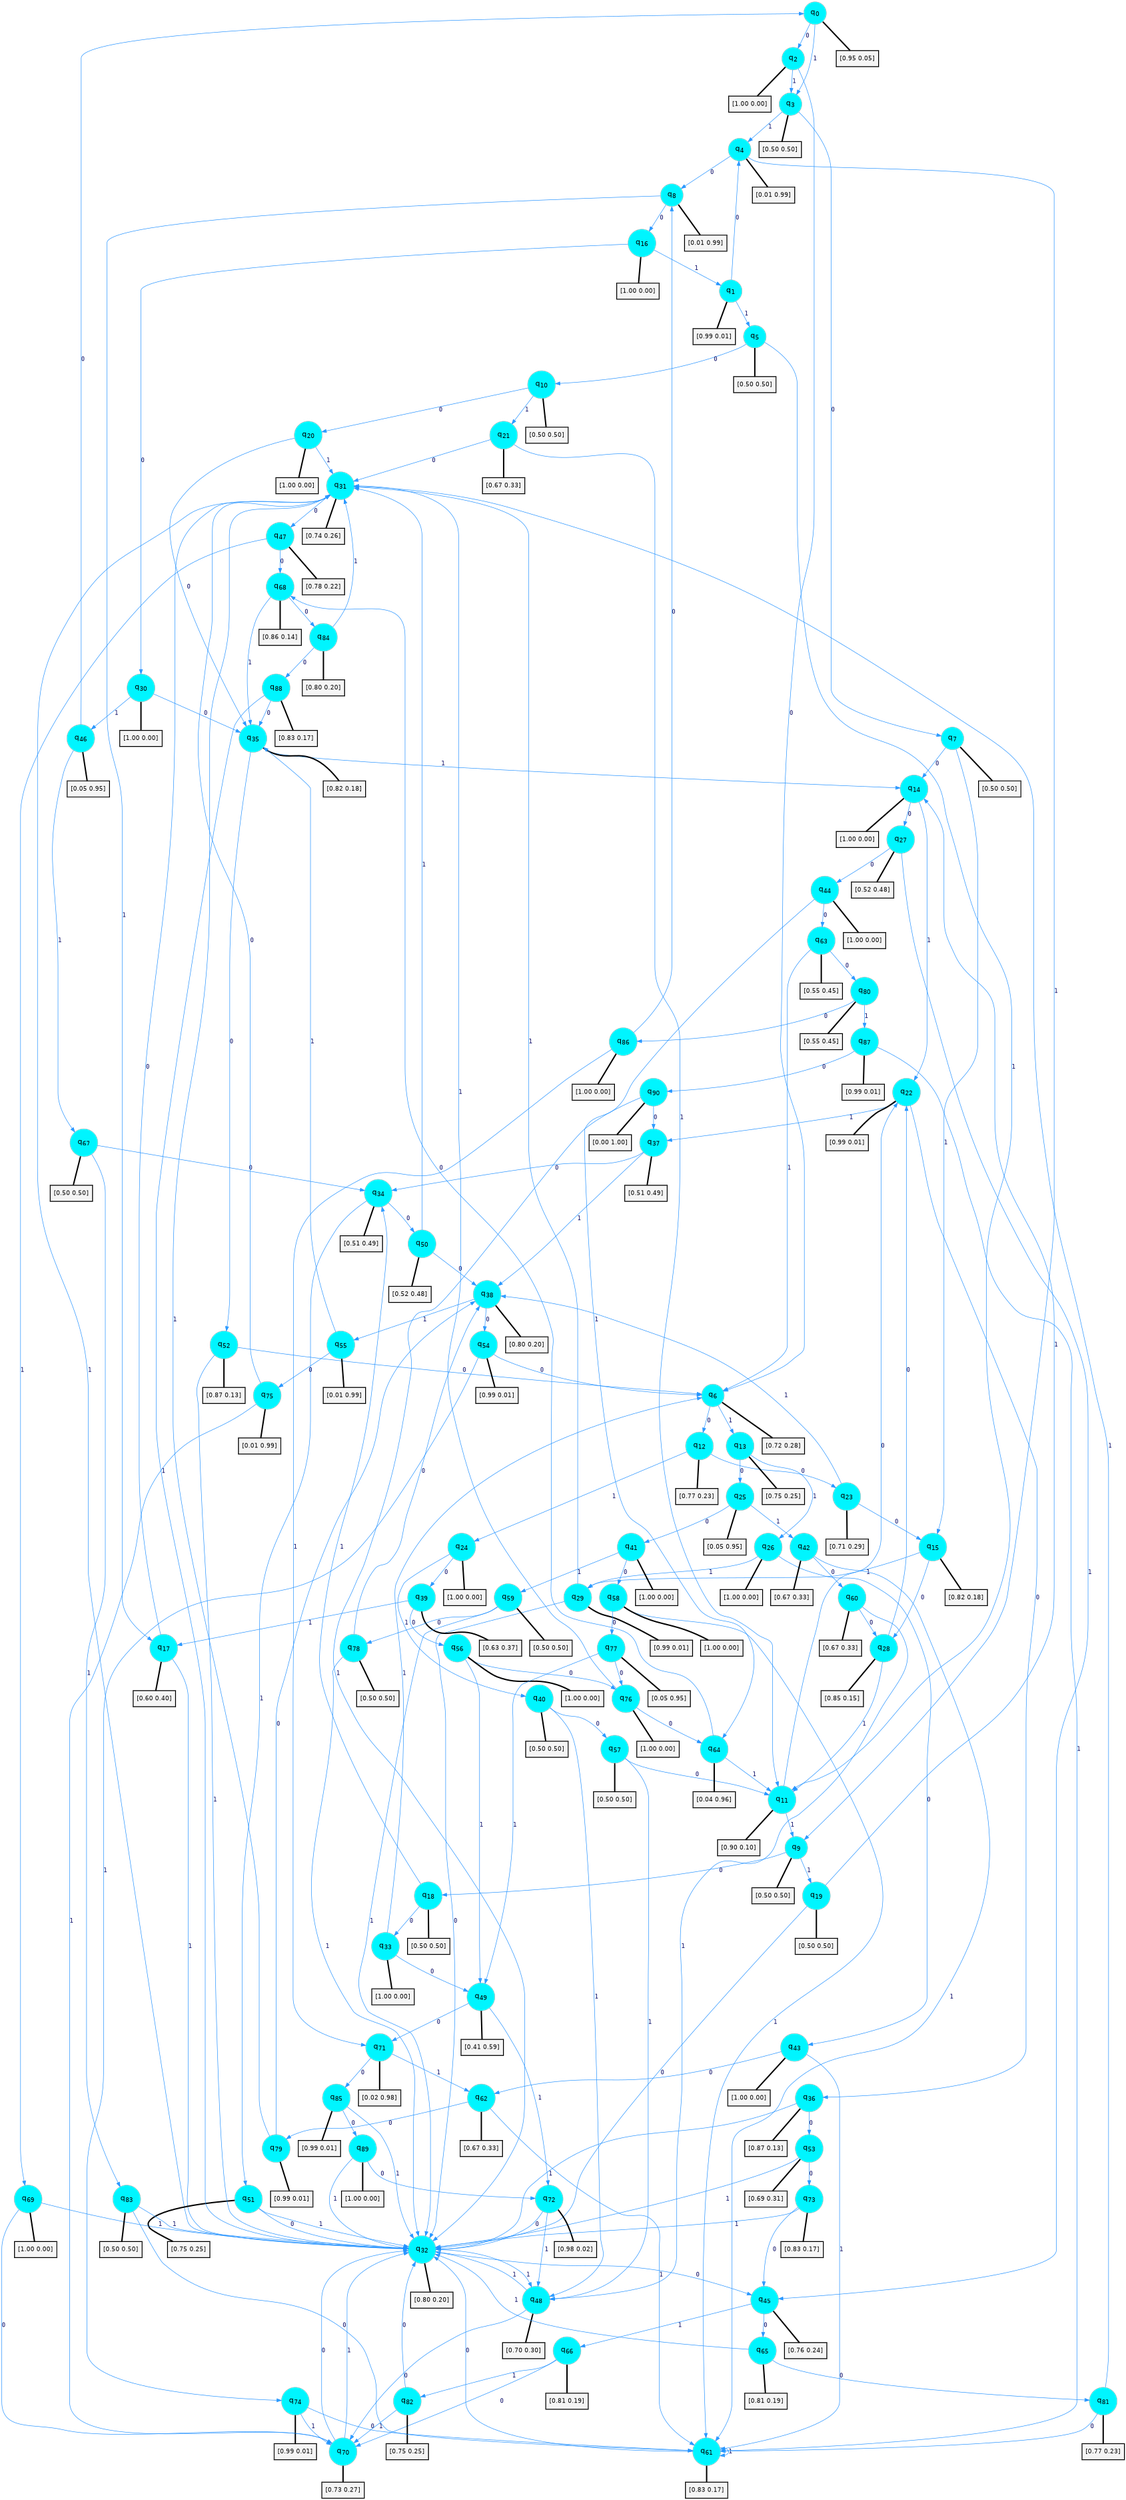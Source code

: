 digraph G {
graph [
bgcolor=transparent, dpi=300, rankdir=TD, size="40,25"];
node [
color=gray, fillcolor=turquoise1, fontcolor=black, fontname=Helvetica, fontsize=16, fontweight=bold, shape=circle, style=filled];
edge [
arrowsize=1, color=dodgerblue1, fontcolor=midnightblue, fontname=courier, fontweight=bold, penwidth=1, style=solid, weight=20];
0[label=<q<SUB>0</SUB>>];
1[label=<q<SUB>1</SUB>>];
2[label=<q<SUB>2</SUB>>];
3[label=<q<SUB>3</SUB>>];
4[label=<q<SUB>4</SUB>>];
5[label=<q<SUB>5</SUB>>];
6[label=<q<SUB>6</SUB>>];
7[label=<q<SUB>7</SUB>>];
8[label=<q<SUB>8</SUB>>];
9[label=<q<SUB>9</SUB>>];
10[label=<q<SUB>10</SUB>>];
11[label=<q<SUB>11</SUB>>];
12[label=<q<SUB>12</SUB>>];
13[label=<q<SUB>13</SUB>>];
14[label=<q<SUB>14</SUB>>];
15[label=<q<SUB>15</SUB>>];
16[label=<q<SUB>16</SUB>>];
17[label=<q<SUB>17</SUB>>];
18[label=<q<SUB>18</SUB>>];
19[label=<q<SUB>19</SUB>>];
20[label=<q<SUB>20</SUB>>];
21[label=<q<SUB>21</SUB>>];
22[label=<q<SUB>22</SUB>>];
23[label=<q<SUB>23</SUB>>];
24[label=<q<SUB>24</SUB>>];
25[label=<q<SUB>25</SUB>>];
26[label=<q<SUB>26</SUB>>];
27[label=<q<SUB>27</SUB>>];
28[label=<q<SUB>28</SUB>>];
29[label=<q<SUB>29</SUB>>];
30[label=<q<SUB>30</SUB>>];
31[label=<q<SUB>31</SUB>>];
32[label=<q<SUB>32</SUB>>];
33[label=<q<SUB>33</SUB>>];
34[label=<q<SUB>34</SUB>>];
35[label=<q<SUB>35</SUB>>];
36[label=<q<SUB>36</SUB>>];
37[label=<q<SUB>37</SUB>>];
38[label=<q<SUB>38</SUB>>];
39[label=<q<SUB>39</SUB>>];
40[label=<q<SUB>40</SUB>>];
41[label=<q<SUB>41</SUB>>];
42[label=<q<SUB>42</SUB>>];
43[label=<q<SUB>43</SUB>>];
44[label=<q<SUB>44</SUB>>];
45[label=<q<SUB>45</SUB>>];
46[label=<q<SUB>46</SUB>>];
47[label=<q<SUB>47</SUB>>];
48[label=<q<SUB>48</SUB>>];
49[label=<q<SUB>49</SUB>>];
50[label=<q<SUB>50</SUB>>];
51[label=<q<SUB>51</SUB>>];
52[label=<q<SUB>52</SUB>>];
53[label=<q<SUB>53</SUB>>];
54[label=<q<SUB>54</SUB>>];
55[label=<q<SUB>55</SUB>>];
56[label=<q<SUB>56</SUB>>];
57[label=<q<SUB>57</SUB>>];
58[label=<q<SUB>58</SUB>>];
59[label=<q<SUB>59</SUB>>];
60[label=<q<SUB>60</SUB>>];
61[label=<q<SUB>61</SUB>>];
62[label=<q<SUB>62</SUB>>];
63[label=<q<SUB>63</SUB>>];
64[label=<q<SUB>64</SUB>>];
65[label=<q<SUB>65</SUB>>];
66[label=<q<SUB>66</SUB>>];
67[label=<q<SUB>67</SUB>>];
68[label=<q<SUB>68</SUB>>];
69[label=<q<SUB>69</SUB>>];
70[label=<q<SUB>70</SUB>>];
71[label=<q<SUB>71</SUB>>];
72[label=<q<SUB>72</SUB>>];
73[label=<q<SUB>73</SUB>>];
74[label=<q<SUB>74</SUB>>];
75[label=<q<SUB>75</SUB>>];
76[label=<q<SUB>76</SUB>>];
77[label=<q<SUB>77</SUB>>];
78[label=<q<SUB>78</SUB>>];
79[label=<q<SUB>79</SUB>>];
80[label=<q<SUB>80</SUB>>];
81[label=<q<SUB>81</SUB>>];
82[label=<q<SUB>82</SUB>>];
83[label=<q<SUB>83</SUB>>];
84[label=<q<SUB>84</SUB>>];
85[label=<q<SUB>85</SUB>>];
86[label=<q<SUB>86</SUB>>];
87[label=<q<SUB>87</SUB>>];
88[label=<q<SUB>88</SUB>>];
89[label=<q<SUB>89</SUB>>];
90[label=<q<SUB>90</SUB>>];
91[label="[0.95 0.05]", shape=box,fontcolor=black, fontname=Helvetica, fontsize=14, penwidth=2, fillcolor=whitesmoke,color=black];
92[label="[0.99 0.01]", shape=box,fontcolor=black, fontname=Helvetica, fontsize=14, penwidth=2, fillcolor=whitesmoke,color=black];
93[label="[1.00 0.00]", shape=box,fontcolor=black, fontname=Helvetica, fontsize=14, penwidth=2, fillcolor=whitesmoke,color=black];
94[label="[0.50 0.50]", shape=box,fontcolor=black, fontname=Helvetica, fontsize=14, penwidth=2, fillcolor=whitesmoke,color=black];
95[label="[0.01 0.99]", shape=box,fontcolor=black, fontname=Helvetica, fontsize=14, penwidth=2, fillcolor=whitesmoke,color=black];
96[label="[0.50 0.50]", shape=box,fontcolor=black, fontname=Helvetica, fontsize=14, penwidth=2, fillcolor=whitesmoke,color=black];
97[label="[0.72 0.28]", shape=box,fontcolor=black, fontname=Helvetica, fontsize=14, penwidth=2, fillcolor=whitesmoke,color=black];
98[label="[0.50 0.50]", shape=box,fontcolor=black, fontname=Helvetica, fontsize=14, penwidth=2, fillcolor=whitesmoke,color=black];
99[label="[0.01 0.99]", shape=box,fontcolor=black, fontname=Helvetica, fontsize=14, penwidth=2, fillcolor=whitesmoke,color=black];
100[label="[0.50 0.50]", shape=box,fontcolor=black, fontname=Helvetica, fontsize=14, penwidth=2, fillcolor=whitesmoke,color=black];
101[label="[0.50 0.50]", shape=box,fontcolor=black, fontname=Helvetica, fontsize=14, penwidth=2, fillcolor=whitesmoke,color=black];
102[label="[0.90 0.10]", shape=box,fontcolor=black, fontname=Helvetica, fontsize=14, penwidth=2, fillcolor=whitesmoke,color=black];
103[label="[0.77 0.23]", shape=box,fontcolor=black, fontname=Helvetica, fontsize=14, penwidth=2, fillcolor=whitesmoke,color=black];
104[label="[0.75 0.25]", shape=box,fontcolor=black, fontname=Helvetica, fontsize=14, penwidth=2, fillcolor=whitesmoke,color=black];
105[label="[1.00 0.00]", shape=box,fontcolor=black, fontname=Helvetica, fontsize=14, penwidth=2, fillcolor=whitesmoke,color=black];
106[label="[0.82 0.18]", shape=box,fontcolor=black, fontname=Helvetica, fontsize=14, penwidth=2, fillcolor=whitesmoke,color=black];
107[label="[1.00 0.00]", shape=box,fontcolor=black, fontname=Helvetica, fontsize=14, penwidth=2, fillcolor=whitesmoke,color=black];
108[label="[0.60 0.40]", shape=box,fontcolor=black, fontname=Helvetica, fontsize=14, penwidth=2, fillcolor=whitesmoke,color=black];
109[label="[0.50 0.50]", shape=box,fontcolor=black, fontname=Helvetica, fontsize=14, penwidth=2, fillcolor=whitesmoke,color=black];
110[label="[0.50 0.50]", shape=box,fontcolor=black, fontname=Helvetica, fontsize=14, penwidth=2, fillcolor=whitesmoke,color=black];
111[label="[1.00 0.00]", shape=box,fontcolor=black, fontname=Helvetica, fontsize=14, penwidth=2, fillcolor=whitesmoke,color=black];
112[label="[0.67 0.33]", shape=box,fontcolor=black, fontname=Helvetica, fontsize=14, penwidth=2, fillcolor=whitesmoke,color=black];
113[label="[0.99 0.01]", shape=box,fontcolor=black, fontname=Helvetica, fontsize=14, penwidth=2, fillcolor=whitesmoke,color=black];
114[label="[0.71 0.29]", shape=box,fontcolor=black, fontname=Helvetica, fontsize=14, penwidth=2, fillcolor=whitesmoke,color=black];
115[label="[1.00 0.00]", shape=box,fontcolor=black, fontname=Helvetica, fontsize=14, penwidth=2, fillcolor=whitesmoke,color=black];
116[label="[0.05 0.95]", shape=box,fontcolor=black, fontname=Helvetica, fontsize=14, penwidth=2, fillcolor=whitesmoke,color=black];
117[label="[1.00 0.00]", shape=box,fontcolor=black, fontname=Helvetica, fontsize=14, penwidth=2, fillcolor=whitesmoke,color=black];
118[label="[0.52 0.48]", shape=box,fontcolor=black, fontname=Helvetica, fontsize=14, penwidth=2, fillcolor=whitesmoke,color=black];
119[label="[0.85 0.15]", shape=box,fontcolor=black, fontname=Helvetica, fontsize=14, penwidth=2, fillcolor=whitesmoke,color=black];
120[label="[0.99 0.01]", shape=box,fontcolor=black, fontname=Helvetica, fontsize=14, penwidth=2, fillcolor=whitesmoke,color=black];
121[label="[1.00 0.00]", shape=box,fontcolor=black, fontname=Helvetica, fontsize=14, penwidth=2, fillcolor=whitesmoke,color=black];
122[label="[0.74 0.26]", shape=box,fontcolor=black, fontname=Helvetica, fontsize=14, penwidth=2, fillcolor=whitesmoke,color=black];
123[label="[0.80 0.20]", shape=box,fontcolor=black, fontname=Helvetica, fontsize=14, penwidth=2, fillcolor=whitesmoke,color=black];
124[label="[1.00 0.00]", shape=box,fontcolor=black, fontname=Helvetica, fontsize=14, penwidth=2, fillcolor=whitesmoke,color=black];
125[label="[0.51 0.49]", shape=box,fontcolor=black, fontname=Helvetica, fontsize=14, penwidth=2, fillcolor=whitesmoke,color=black];
126[label="[0.82 0.18]", shape=box,fontcolor=black, fontname=Helvetica, fontsize=14, penwidth=2, fillcolor=whitesmoke,color=black];
127[label="[0.87 0.13]", shape=box,fontcolor=black, fontname=Helvetica, fontsize=14, penwidth=2, fillcolor=whitesmoke,color=black];
128[label="[0.51 0.49]", shape=box,fontcolor=black, fontname=Helvetica, fontsize=14, penwidth=2, fillcolor=whitesmoke,color=black];
129[label="[0.80 0.20]", shape=box,fontcolor=black, fontname=Helvetica, fontsize=14, penwidth=2, fillcolor=whitesmoke,color=black];
130[label="[0.63 0.37]", shape=box,fontcolor=black, fontname=Helvetica, fontsize=14, penwidth=2, fillcolor=whitesmoke,color=black];
131[label="[0.50 0.50]", shape=box,fontcolor=black, fontname=Helvetica, fontsize=14, penwidth=2, fillcolor=whitesmoke,color=black];
132[label="[1.00 0.00]", shape=box,fontcolor=black, fontname=Helvetica, fontsize=14, penwidth=2, fillcolor=whitesmoke,color=black];
133[label="[0.67 0.33]", shape=box,fontcolor=black, fontname=Helvetica, fontsize=14, penwidth=2, fillcolor=whitesmoke,color=black];
134[label="[1.00 0.00]", shape=box,fontcolor=black, fontname=Helvetica, fontsize=14, penwidth=2, fillcolor=whitesmoke,color=black];
135[label="[1.00 0.00]", shape=box,fontcolor=black, fontname=Helvetica, fontsize=14, penwidth=2, fillcolor=whitesmoke,color=black];
136[label="[0.76 0.24]", shape=box,fontcolor=black, fontname=Helvetica, fontsize=14, penwidth=2, fillcolor=whitesmoke,color=black];
137[label="[0.05 0.95]", shape=box,fontcolor=black, fontname=Helvetica, fontsize=14, penwidth=2, fillcolor=whitesmoke,color=black];
138[label="[0.78 0.22]", shape=box,fontcolor=black, fontname=Helvetica, fontsize=14, penwidth=2, fillcolor=whitesmoke,color=black];
139[label="[0.70 0.30]", shape=box,fontcolor=black, fontname=Helvetica, fontsize=14, penwidth=2, fillcolor=whitesmoke,color=black];
140[label="[0.41 0.59]", shape=box,fontcolor=black, fontname=Helvetica, fontsize=14, penwidth=2, fillcolor=whitesmoke,color=black];
141[label="[0.52 0.48]", shape=box,fontcolor=black, fontname=Helvetica, fontsize=14, penwidth=2, fillcolor=whitesmoke,color=black];
142[label="[0.75 0.25]", shape=box,fontcolor=black, fontname=Helvetica, fontsize=14, penwidth=2, fillcolor=whitesmoke,color=black];
143[label="[0.87 0.13]", shape=box,fontcolor=black, fontname=Helvetica, fontsize=14, penwidth=2, fillcolor=whitesmoke,color=black];
144[label="[0.69 0.31]", shape=box,fontcolor=black, fontname=Helvetica, fontsize=14, penwidth=2, fillcolor=whitesmoke,color=black];
145[label="[0.99 0.01]", shape=box,fontcolor=black, fontname=Helvetica, fontsize=14, penwidth=2, fillcolor=whitesmoke,color=black];
146[label="[0.01 0.99]", shape=box,fontcolor=black, fontname=Helvetica, fontsize=14, penwidth=2, fillcolor=whitesmoke,color=black];
147[label="[1.00 0.00]", shape=box,fontcolor=black, fontname=Helvetica, fontsize=14, penwidth=2, fillcolor=whitesmoke,color=black];
148[label="[0.50 0.50]", shape=box,fontcolor=black, fontname=Helvetica, fontsize=14, penwidth=2, fillcolor=whitesmoke,color=black];
149[label="[1.00 0.00]", shape=box,fontcolor=black, fontname=Helvetica, fontsize=14, penwidth=2, fillcolor=whitesmoke,color=black];
150[label="[0.50 0.50]", shape=box,fontcolor=black, fontname=Helvetica, fontsize=14, penwidth=2, fillcolor=whitesmoke,color=black];
151[label="[0.67 0.33]", shape=box,fontcolor=black, fontname=Helvetica, fontsize=14, penwidth=2, fillcolor=whitesmoke,color=black];
152[label="[0.83 0.17]", shape=box,fontcolor=black, fontname=Helvetica, fontsize=14, penwidth=2, fillcolor=whitesmoke,color=black];
153[label="[0.67 0.33]", shape=box,fontcolor=black, fontname=Helvetica, fontsize=14, penwidth=2, fillcolor=whitesmoke,color=black];
154[label="[0.55 0.45]", shape=box,fontcolor=black, fontname=Helvetica, fontsize=14, penwidth=2, fillcolor=whitesmoke,color=black];
155[label="[0.04 0.96]", shape=box,fontcolor=black, fontname=Helvetica, fontsize=14, penwidth=2, fillcolor=whitesmoke,color=black];
156[label="[0.81 0.19]", shape=box,fontcolor=black, fontname=Helvetica, fontsize=14, penwidth=2, fillcolor=whitesmoke,color=black];
157[label="[0.81 0.19]", shape=box,fontcolor=black, fontname=Helvetica, fontsize=14, penwidth=2, fillcolor=whitesmoke,color=black];
158[label="[0.50 0.50]", shape=box,fontcolor=black, fontname=Helvetica, fontsize=14, penwidth=2, fillcolor=whitesmoke,color=black];
159[label="[0.86 0.14]", shape=box,fontcolor=black, fontname=Helvetica, fontsize=14, penwidth=2, fillcolor=whitesmoke,color=black];
160[label="[1.00 0.00]", shape=box,fontcolor=black, fontname=Helvetica, fontsize=14, penwidth=2, fillcolor=whitesmoke,color=black];
161[label="[0.73 0.27]", shape=box,fontcolor=black, fontname=Helvetica, fontsize=14, penwidth=2, fillcolor=whitesmoke,color=black];
162[label="[0.02 0.98]", shape=box,fontcolor=black, fontname=Helvetica, fontsize=14, penwidth=2, fillcolor=whitesmoke,color=black];
163[label="[0.98 0.02]", shape=box,fontcolor=black, fontname=Helvetica, fontsize=14, penwidth=2, fillcolor=whitesmoke,color=black];
164[label="[0.83 0.17]", shape=box,fontcolor=black, fontname=Helvetica, fontsize=14, penwidth=2, fillcolor=whitesmoke,color=black];
165[label="[0.99 0.01]", shape=box,fontcolor=black, fontname=Helvetica, fontsize=14, penwidth=2, fillcolor=whitesmoke,color=black];
166[label="[0.01 0.99]", shape=box,fontcolor=black, fontname=Helvetica, fontsize=14, penwidth=2, fillcolor=whitesmoke,color=black];
167[label="[1.00 0.00]", shape=box,fontcolor=black, fontname=Helvetica, fontsize=14, penwidth=2, fillcolor=whitesmoke,color=black];
168[label="[0.05 0.95]", shape=box,fontcolor=black, fontname=Helvetica, fontsize=14, penwidth=2, fillcolor=whitesmoke,color=black];
169[label="[0.50 0.50]", shape=box,fontcolor=black, fontname=Helvetica, fontsize=14, penwidth=2, fillcolor=whitesmoke,color=black];
170[label="[0.99 0.01]", shape=box,fontcolor=black, fontname=Helvetica, fontsize=14, penwidth=2, fillcolor=whitesmoke,color=black];
171[label="[0.55 0.45]", shape=box,fontcolor=black, fontname=Helvetica, fontsize=14, penwidth=2, fillcolor=whitesmoke,color=black];
172[label="[0.77 0.23]", shape=box,fontcolor=black, fontname=Helvetica, fontsize=14, penwidth=2, fillcolor=whitesmoke,color=black];
173[label="[0.75 0.25]", shape=box,fontcolor=black, fontname=Helvetica, fontsize=14, penwidth=2, fillcolor=whitesmoke,color=black];
174[label="[0.50 0.50]", shape=box,fontcolor=black, fontname=Helvetica, fontsize=14, penwidth=2, fillcolor=whitesmoke,color=black];
175[label="[0.80 0.20]", shape=box,fontcolor=black, fontname=Helvetica, fontsize=14, penwidth=2, fillcolor=whitesmoke,color=black];
176[label="[0.99 0.01]", shape=box,fontcolor=black, fontname=Helvetica, fontsize=14, penwidth=2, fillcolor=whitesmoke,color=black];
177[label="[1.00 0.00]", shape=box,fontcolor=black, fontname=Helvetica, fontsize=14, penwidth=2, fillcolor=whitesmoke,color=black];
178[label="[0.99 0.01]", shape=box,fontcolor=black, fontname=Helvetica, fontsize=14, penwidth=2, fillcolor=whitesmoke,color=black];
179[label="[0.83 0.17]", shape=box,fontcolor=black, fontname=Helvetica, fontsize=14, penwidth=2, fillcolor=whitesmoke,color=black];
180[label="[1.00 0.00]", shape=box,fontcolor=black, fontname=Helvetica, fontsize=14, penwidth=2, fillcolor=whitesmoke,color=black];
181[label="[0.00 1.00]", shape=box,fontcolor=black, fontname=Helvetica, fontsize=14, penwidth=2, fillcolor=whitesmoke,color=black];
0->2 [label=0];
0->3 [label=1];
0->91 [arrowhead=none, penwidth=3,color=black];
1->4 [label=0];
1->5 [label=1];
1->92 [arrowhead=none, penwidth=3,color=black];
2->6 [label=0];
2->3 [label=1];
2->93 [arrowhead=none, penwidth=3,color=black];
3->7 [label=0];
3->4 [label=1];
3->94 [arrowhead=none, penwidth=3,color=black];
4->8 [label=0];
4->9 [label=1];
4->95 [arrowhead=none, penwidth=3,color=black];
5->10 [label=0];
5->11 [label=1];
5->96 [arrowhead=none, penwidth=3,color=black];
6->12 [label=0];
6->13 [label=1];
6->97 [arrowhead=none, penwidth=3,color=black];
7->14 [label=0];
7->15 [label=1];
7->98 [arrowhead=none, penwidth=3,color=black];
8->16 [label=0];
8->17 [label=1];
8->99 [arrowhead=none, penwidth=3,color=black];
9->18 [label=0];
9->19 [label=1];
9->100 [arrowhead=none, penwidth=3,color=black];
10->20 [label=0];
10->21 [label=1];
10->101 [arrowhead=none, penwidth=3,color=black];
11->22 [label=0];
11->9 [label=1];
11->102 [arrowhead=none, penwidth=3,color=black];
12->23 [label=0];
12->24 [label=1];
12->103 [arrowhead=none, penwidth=3,color=black];
13->25 [label=0];
13->26 [label=1];
13->104 [arrowhead=none, penwidth=3,color=black];
14->27 [label=0];
14->22 [label=1];
14->105 [arrowhead=none, penwidth=3,color=black];
15->28 [label=0];
15->29 [label=1];
15->106 [arrowhead=none, penwidth=3,color=black];
16->30 [label=0];
16->1 [label=1];
16->107 [arrowhead=none, penwidth=3,color=black];
17->31 [label=0];
17->32 [label=1];
17->108 [arrowhead=none, penwidth=3,color=black];
18->33 [label=0];
18->34 [label=1];
18->109 [arrowhead=none, penwidth=3,color=black];
19->32 [label=0];
19->14 [label=1];
19->110 [arrowhead=none, penwidth=3,color=black];
20->35 [label=0];
20->31 [label=1];
20->111 [arrowhead=none, penwidth=3,color=black];
21->31 [label=0];
21->11 [label=1];
21->112 [arrowhead=none, penwidth=3,color=black];
22->36 [label=0];
22->37 [label=1];
22->113 [arrowhead=none, penwidth=3,color=black];
23->15 [label=0];
23->38 [label=1];
23->114 [arrowhead=none, penwidth=3,color=black];
24->39 [label=0];
24->40 [label=1];
24->115 [arrowhead=none, penwidth=3,color=black];
25->41 [label=0];
25->42 [label=1];
25->116 [arrowhead=none, penwidth=3,color=black];
26->43 [label=0];
26->29 [label=1];
26->117 [arrowhead=none, penwidth=3,color=black];
27->44 [label=0];
27->45 [label=1];
27->118 [arrowhead=none, penwidth=3,color=black];
28->22 [label=0];
28->11 [label=1];
28->119 [arrowhead=none, penwidth=3,color=black];
29->32 [label=0];
29->31 [label=1];
29->120 [arrowhead=none, penwidth=3,color=black];
30->35 [label=0];
30->46 [label=1];
30->121 [arrowhead=none, penwidth=3,color=black];
31->47 [label=0];
31->32 [label=1];
31->122 [arrowhead=none, penwidth=3,color=black];
32->45 [label=0];
32->48 [label=1];
32->123 [arrowhead=none, penwidth=3,color=black];
33->49 [label=0];
33->6 [label=1];
33->124 [arrowhead=none, penwidth=3,color=black];
34->50 [label=0];
34->51 [label=1];
34->125 [arrowhead=none, penwidth=3,color=black];
35->52 [label=0];
35->14 [label=1];
35->126 [arrowhead=none, penwidth=3,color=black];
36->53 [label=0];
36->32 [label=1];
36->127 [arrowhead=none, penwidth=3,color=black];
37->34 [label=0];
37->38 [label=1];
37->128 [arrowhead=none, penwidth=3,color=black];
38->54 [label=0];
38->55 [label=1];
38->129 [arrowhead=none, penwidth=3,color=black];
39->56 [label=0];
39->17 [label=1];
39->130 [arrowhead=none, penwidth=3,color=black];
40->57 [label=0];
40->48 [label=1];
40->131 [arrowhead=none, penwidth=3,color=black];
41->58 [label=0];
41->59 [label=1];
41->132 [arrowhead=none, penwidth=3,color=black];
42->60 [label=0];
42->61 [label=1];
42->133 [arrowhead=none, penwidth=3,color=black];
43->62 [label=0];
43->61 [label=1];
43->134 [arrowhead=none, penwidth=3,color=black];
44->63 [label=0];
44->64 [label=1];
44->135 [arrowhead=none, penwidth=3,color=black];
45->65 [label=0];
45->66 [label=1];
45->136 [arrowhead=none, penwidth=3,color=black];
46->0 [label=0];
46->67 [label=1];
46->137 [arrowhead=none, penwidth=3,color=black];
47->68 [label=0];
47->69 [label=1];
47->138 [arrowhead=none, penwidth=3,color=black];
48->70 [label=0];
48->32 [label=1];
48->139 [arrowhead=none, penwidth=3,color=black];
49->71 [label=0];
49->72 [label=1];
49->140 [arrowhead=none, penwidth=3,color=black];
50->38 [label=0];
50->31 [label=1];
50->141 [arrowhead=none, penwidth=3,color=black];
51->32 [label=0];
51->32 [label=1];
51->142 [arrowhead=none, penwidth=3,color=black];
52->6 [label=0];
52->32 [label=1];
52->143 [arrowhead=none, penwidth=3,color=black];
53->73 [label=0];
53->32 [label=1];
53->144 [arrowhead=none, penwidth=3,color=black];
54->6 [label=0];
54->74 [label=1];
54->145 [arrowhead=none, penwidth=3,color=black];
55->75 [label=0];
55->35 [label=1];
55->146 [arrowhead=none, penwidth=3,color=black];
56->76 [label=0];
56->49 [label=1];
56->147 [arrowhead=none, penwidth=3,color=black];
57->11 [label=0];
57->48 [label=1];
57->148 [arrowhead=none, penwidth=3,color=black];
58->77 [label=0];
58->61 [label=1];
58->149 [arrowhead=none, penwidth=3,color=black];
59->78 [label=0];
59->32 [label=1];
59->150 [arrowhead=none, penwidth=3,color=black];
60->28 [label=0];
60->48 [label=1];
60->151 [arrowhead=none, penwidth=3,color=black];
61->32 [label=0];
61->61 [label=1];
61->152 [arrowhead=none, penwidth=3,color=black];
62->79 [label=0];
62->61 [label=1];
62->153 [arrowhead=none, penwidth=3,color=black];
63->80 [label=0];
63->6 [label=1];
63->154 [arrowhead=none, penwidth=3,color=black];
64->68 [label=0];
64->11 [label=1];
64->155 [arrowhead=none, penwidth=3,color=black];
65->81 [label=0];
65->32 [label=1];
65->156 [arrowhead=none, penwidth=3,color=black];
66->70 [label=0];
66->82 [label=1];
66->157 [arrowhead=none, penwidth=3,color=black];
67->34 [label=0];
67->83 [label=1];
67->158 [arrowhead=none, penwidth=3,color=black];
68->84 [label=0];
68->35 [label=1];
68->159 [arrowhead=none, penwidth=3,color=black];
69->70 [label=0];
69->32 [label=1];
69->160 [arrowhead=none, penwidth=3,color=black];
70->32 [label=0];
70->32 [label=1];
70->161 [arrowhead=none, penwidth=3,color=black];
71->85 [label=0];
71->62 [label=1];
71->162 [arrowhead=none, penwidth=3,color=black];
72->32 [label=0];
72->48 [label=1];
72->163 [arrowhead=none, penwidth=3,color=black];
73->45 [label=0];
73->32 [label=1];
73->164 [arrowhead=none, penwidth=3,color=black];
74->61 [label=0];
74->70 [label=1];
74->165 [arrowhead=none, penwidth=3,color=black];
75->31 [label=0];
75->70 [label=1];
75->166 [arrowhead=none, penwidth=3,color=black];
76->64 [label=0];
76->31 [label=1];
76->167 [arrowhead=none, penwidth=3,color=black];
77->76 [label=0];
77->49 [label=1];
77->168 [arrowhead=none, penwidth=3,color=black];
78->38 [label=0];
78->32 [label=1];
78->169 [arrowhead=none, penwidth=3,color=black];
79->38 [label=0];
79->31 [label=1];
79->170 [arrowhead=none, penwidth=3,color=black];
80->86 [label=0];
80->87 [label=1];
80->171 [arrowhead=none, penwidth=3,color=black];
81->61 [label=0];
81->31 [label=1];
81->172 [arrowhead=none, penwidth=3,color=black];
82->32 [label=0];
82->70 [label=1];
82->173 [arrowhead=none, penwidth=3,color=black];
83->61 [label=0];
83->32 [label=1];
83->174 [arrowhead=none, penwidth=3,color=black];
84->88 [label=0];
84->31 [label=1];
84->175 [arrowhead=none, penwidth=3,color=black];
85->89 [label=0];
85->32 [label=1];
85->176 [arrowhead=none, penwidth=3,color=black];
86->8 [label=0];
86->71 [label=1];
86->177 [arrowhead=none, penwidth=3,color=black];
87->90 [label=0];
87->61 [label=1];
87->178 [arrowhead=none, penwidth=3,color=black];
88->35 [label=0];
88->32 [label=1];
88->179 [arrowhead=none, penwidth=3,color=black];
89->72 [label=0];
89->32 [label=1];
89->180 [arrowhead=none, penwidth=3,color=black];
90->37 [label=0];
90->32 [label=1];
90->181 [arrowhead=none, penwidth=3,color=black];
}
